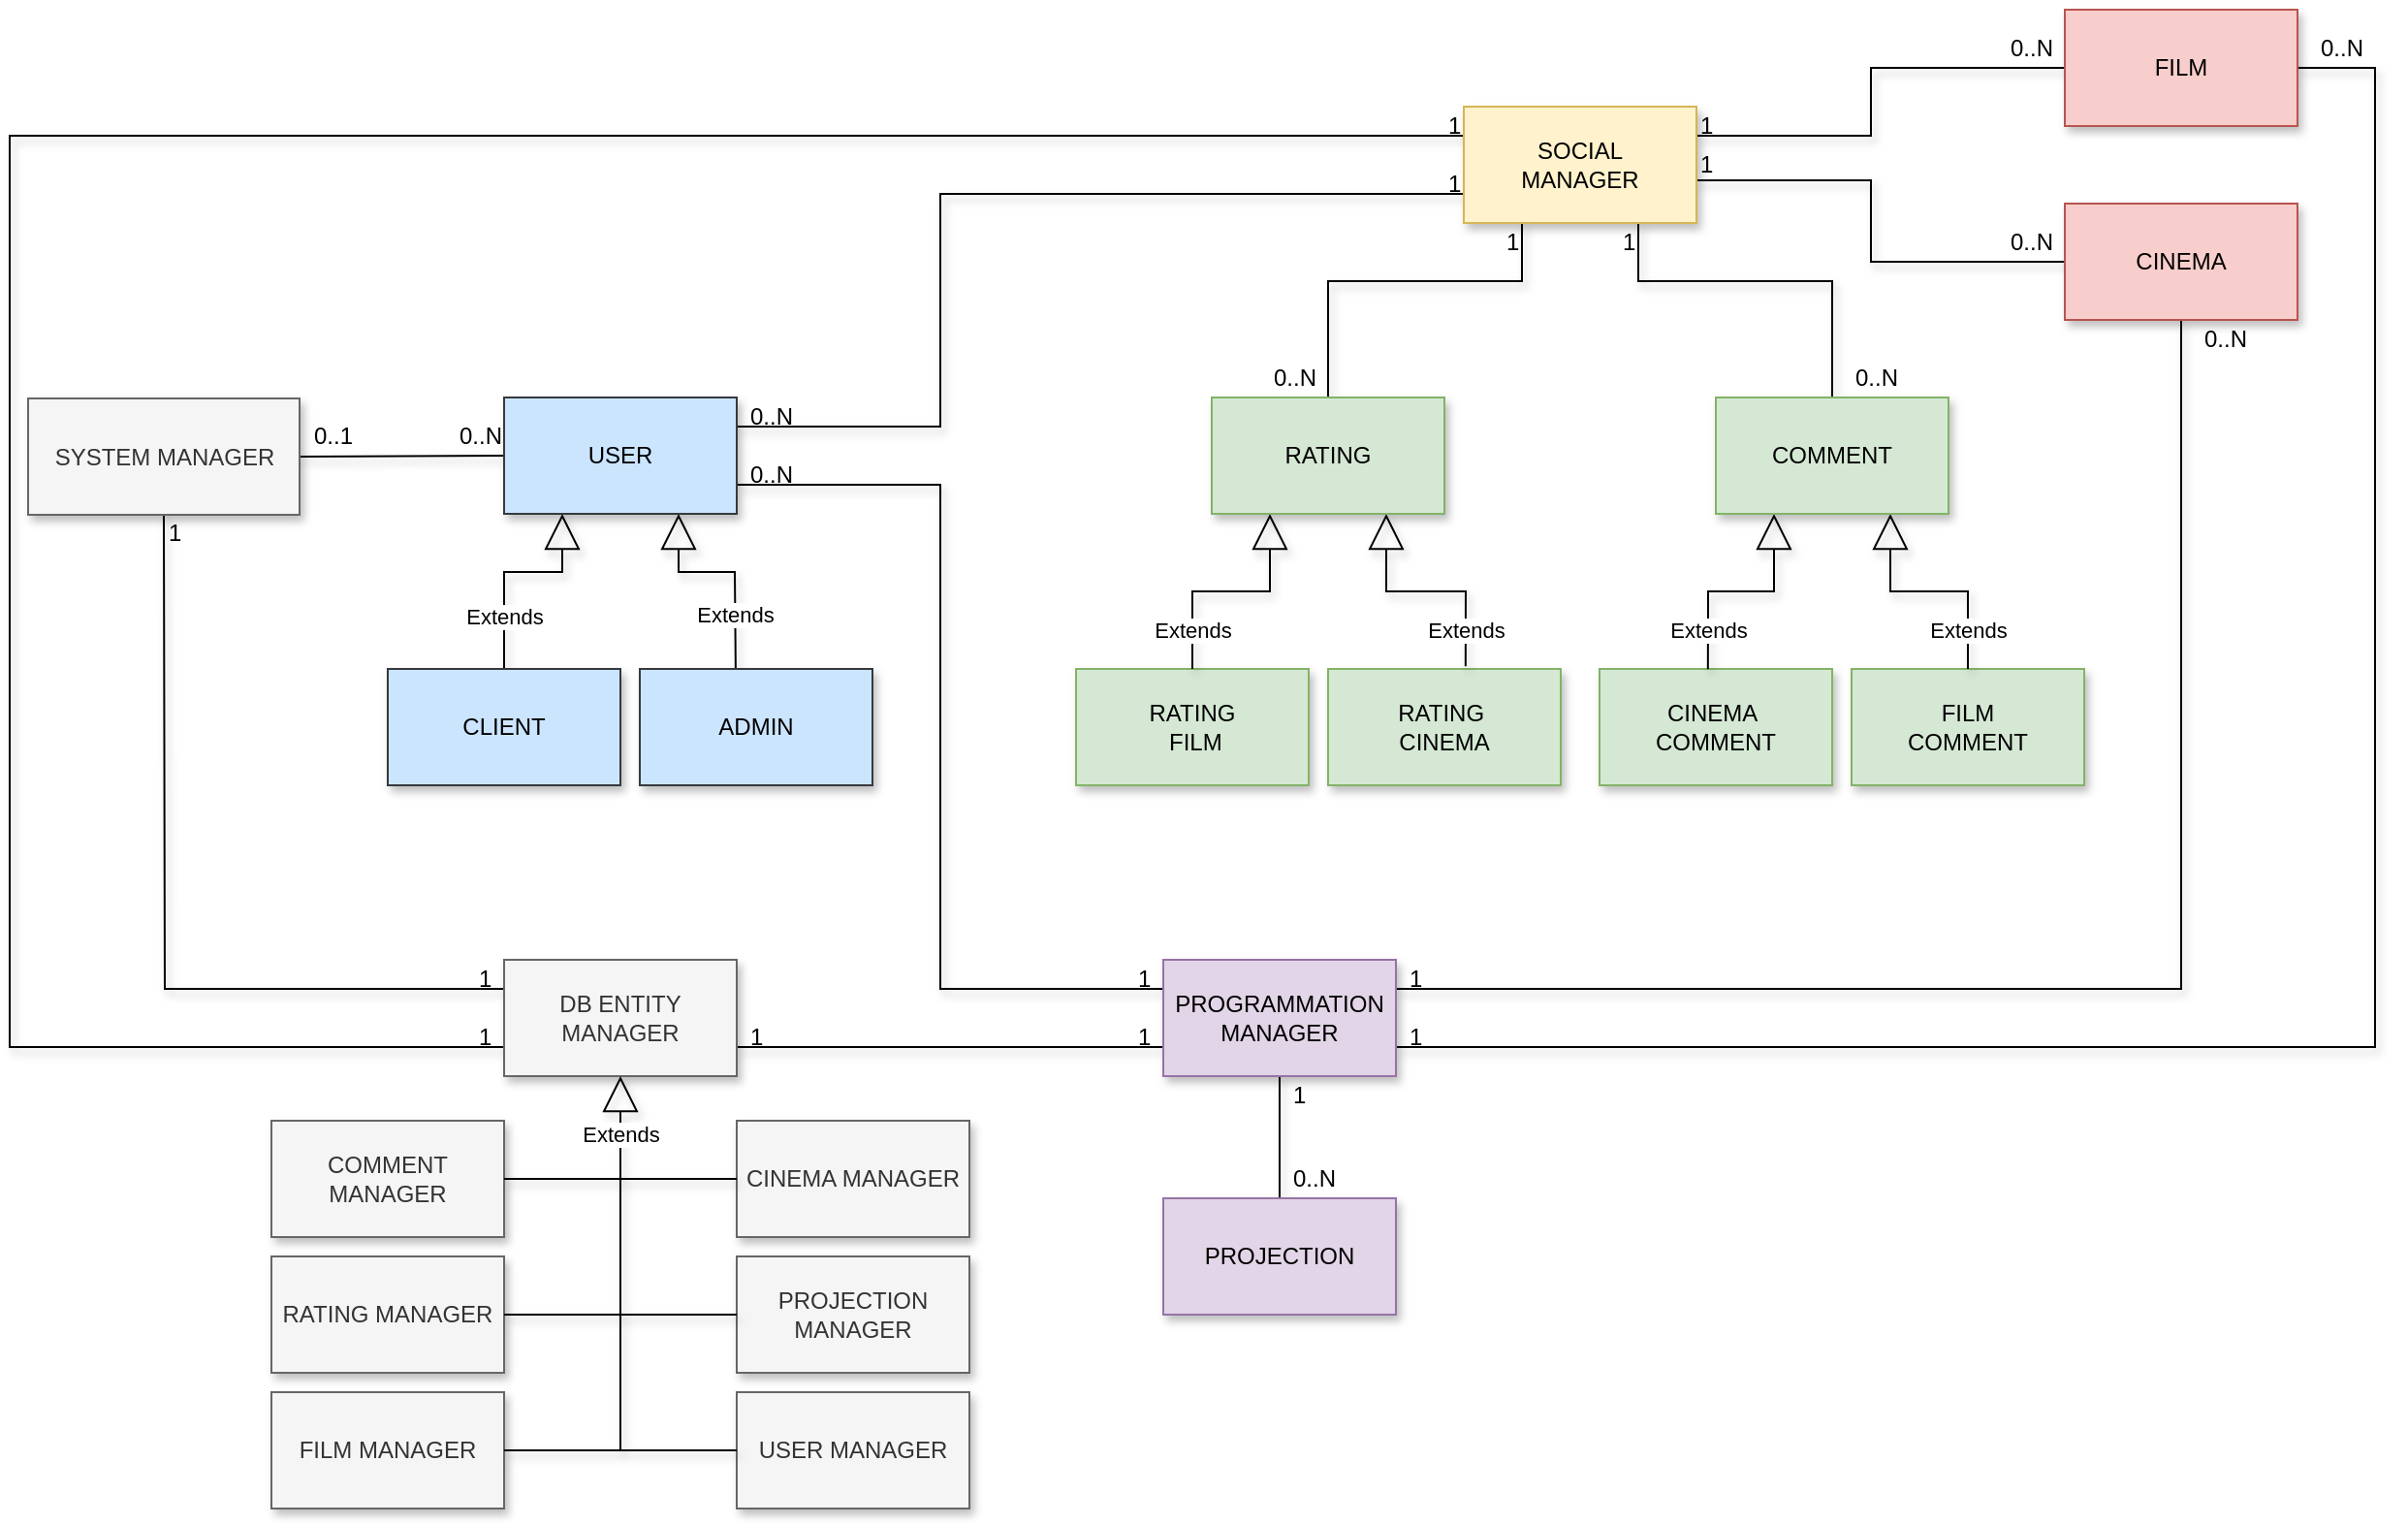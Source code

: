 <mxfile version="12.1.0" type="device" pages="1"><diagram id="Bxf1iPgv2D-pFVaHU1Q9" name="Pagina-1"><mxGraphModel dx="2031" dy="897" grid="1" gridSize="10" guides="1" tooltips="1" connect="1" arrows="1" fold="1" page="1" pageScale="1" pageWidth="827" pageHeight="1169" math="0" shadow="0"><root><mxCell id="0"/><mxCell id="1" parent="0"/><mxCell id="x7nz9GGV9tn5JTqJILxh-5" value="FILM &lt;br&gt;COMMENT" style="rounded=0;whiteSpace=wrap;html=1;fillColor=#d5e8d4;strokeColor=#82b366;shadow=1;" parent="1" vertex="1"><mxGeometry x="870" y="640" width="120" height="60" as="geometry"/></mxCell><mxCell id="x7nz9GGV9tn5JTqJILxh-6" value="CINEMA&amp;nbsp;&lt;br&gt;COMMENT" style="rounded=0;whiteSpace=wrap;html=1;fillColor=#d5e8d4;strokeColor=#82b366;shadow=1;" parent="1" vertex="1"><mxGeometry x="740" y="640" width="120" height="60" as="geometry"/></mxCell><mxCell id="x7nz9GGV9tn5JTqJILxh-8" value="RATING&amp;nbsp;&lt;br&gt;CINEMA" style="rounded=0;whiteSpace=wrap;html=1;fillColor=#d5e8d4;strokeColor=#82b366;shadow=1;" parent="1" vertex="1"><mxGeometry x="600" y="640" width="120" height="60" as="geometry"/></mxCell><mxCell id="x7nz9GGV9tn5JTqJILxh-9" value="RATING&lt;br&gt;&amp;nbsp;FILM" style="rounded=0;whiteSpace=wrap;html=1;fillColor=#d5e8d4;strokeColor=#82b366;shadow=1;" parent="1" vertex="1"><mxGeometry x="470" y="640" width="120" height="60" as="geometry"/></mxCell><mxCell id="x7nz9GGV9tn5JTqJILxh-17" value="" style="endArrow=none;html=1;exitX=1;exitY=0.5;exitDx=0;exitDy=0;entryX=0;entryY=0.5;entryDx=0;entryDy=0;shadow=1;rounded=0;" parent="1" source="x7nz9GGV9tn5JTqJILxh-16" target="x7nz9GGV9tn5JTqJILxh-15" edge="1"><mxGeometry width="50" height="50" relative="1" as="geometry"><mxPoint x="190" y="470" as="sourcePoint"/><mxPoint x="140" y="450" as="targetPoint"/></mxGeometry></mxCell><mxCell id="x7nz9GGV9tn5JTqJILxh-18" value="" style="endArrow=none;html=1;entryX=0;entryY=0.75;entryDx=0;entryDy=0;exitX=1;exitY=0.25;exitDx=0;exitDy=0;shadow=1;rounded=0;" parent="1" source="x7nz9GGV9tn5JTqJILxh-15" target="x7nz9GGV9tn5JTqJILxh-12" edge="1"><mxGeometry width="50" height="50" relative="1" as="geometry"><mxPoint x="40" y="640" as="sourcePoint"/><mxPoint x="90" y="590" as="targetPoint"/><Array as="points"><mxPoint x="400" y="515"/><mxPoint x="400" y="395"/></Array></mxGeometry></mxCell><mxCell id="x7nz9GGV9tn5JTqJILxh-19" value="Extends" style="endArrow=block;endSize=16;endFill=0;html=1;exitX=0.5;exitY=0;exitDx=0;exitDy=0;entryX=0.25;entryY=1;entryDx=0;entryDy=0;shadow=1;rounded=0;" parent="1" source="x7nz9GGV9tn5JTqJILxh-14" target="x7nz9GGV9tn5JTqJILxh-15" edge="1"><mxGeometry x="-0.5" width="160" relative="1" as="geometry"><mxPoint x="245" y="810" as="sourcePoint"/><mxPoint x="186" y="552" as="targetPoint"/><Array as="points"><mxPoint x="175" y="590"/><mxPoint x="205" y="590"/></Array><mxPoint as="offset"/></mxGeometry></mxCell><mxCell id="x7nz9GGV9tn5JTqJILxh-20" value="Extends" style="endArrow=block;endSize=16;endFill=0;html=1;entryX=0.75;entryY=1;entryDx=0;entryDy=0;exitX=0.412;exitY=0.006;exitDx=0;exitDy=0;exitPerimeter=0;shadow=1;rounded=0;" parent="1" source="x7nz9GGV9tn5JTqJILxh-13" target="x7nz9GGV9tn5JTqJILxh-15" edge="1"><mxGeometry x="-0.491" width="160" relative="1" as="geometry"><mxPoint x="255" y="820" as="sourcePoint"/><mxPoint x="415" y="820" as="targetPoint"/><Array as="points"><mxPoint x="294" y="590"/><mxPoint x="265" y="590"/></Array><mxPoint as="offset"/></mxGeometry></mxCell><mxCell id="x7nz9GGV9tn5JTqJILxh-21" value="Extends" style="endArrow=block;endSize=16;endFill=0;html=1;entryX=0.25;entryY=1;entryDx=0;entryDy=0;exitX=0.5;exitY=0;exitDx=0;exitDy=0;shadow=1;rounded=0;" parent="1" source="x7nz9GGV9tn5JTqJILxh-9" target="x7nz9GGV9tn5JTqJILxh-11" edge="1"><mxGeometry x="-0.667" width="160" relative="1" as="geometry"><mxPoint x="500" y="650" as="sourcePoint"/><mxPoint x="360" y="690" as="targetPoint"/><Array as="points"><mxPoint x="530" y="600"/><mxPoint x="570" y="600"/></Array><mxPoint as="offset"/></mxGeometry></mxCell><mxCell id="x7nz9GGV9tn5JTqJILxh-22" value="Extends" style="endArrow=block;endSize=16;endFill=0;html=1;entryX=0.75;entryY=1;entryDx=0;entryDy=0;exitX=0.591;exitY=-0.022;exitDx=0;exitDy=0;exitPerimeter=0;shadow=1;rounded=0;" parent="1" source="x7nz9GGV9tn5JTqJILxh-8" target="x7nz9GGV9tn5JTqJILxh-11" edge="1"><mxGeometry x="-0.688" width="160" relative="1" as="geometry"><mxPoint x="660" y="640" as="sourcePoint"/><mxPoint x="370" y="700" as="targetPoint"/><Array as="points"><mxPoint x="671" y="600"/><mxPoint x="630" y="600"/></Array><mxPoint as="offset"/></mxGeometry></mxCell><mxCell id="x7nz9GGV9tn5JTqJILxh-23" value="Extends" style="endArrow=block;endSize=16;endFill=0;html=1;exitX=0.466;exitY=0.003;exitDx=0;exitDy=0;exitPerimeter=0;shadow=1;rounded=0;entryX=0.25;entryY=1;entryDx=0;entryDy=0;" parent="1" source="x7nz9GGV9tn5JTqJILxh-6" target="x7nz9GGV9tn5JTqJILxh-10" edge="1"><mxGeometry x="-0.645" width="160" relative="1" as="geometry"><mxPoint x="710" y="670" as="sourcePoint"/><mxPoint x="786" y="540" as="targetPoint"/><Array as="points"><mxPoint x="796" y="600"/><mxPoint x="830" y="600"/></Array><mxPoint as="offset"/></mxGeometry></mxCell><mxCell id="x7nz9GGV9tn5JTqJILxh-24" value="Extends" style="endArrow=block;endSize=16;endFill=0;html=1;entryX=0.75;entryY=1;entryDx=0;entryDy=0;exitX=0.5;exitY=0;exitDx=0;exitDy=0;shadow=1;rounded=0;" parent="1" source="x7nz9GGV9tn5JTqJILxh-5" target="x7nz9GGV9tn5JTqJILxh-10" edge="1"><mxGeometry x="-0.665" width="160" relative="1" as="geometry"><mxPoint x="810" y="660" as="sourcePoint"/><mxPoint x="390" y="720" as="targetPoint"/><Array as="points"><mxPoint x="930" y="600"/><mxPoint x="890" y="600"/></Array><mxPoint as="offset"/></mxGeometry></mxCell><mxCell id="x7nz9GGV9tn5JTqJILxh-25" value="" style="endArrow=none;html=1;entryX=0;entryY=0.5;entryDx=0;entryDy=0;exitX=1;exitY=0.25;exitDx=0;exitDy=0;shadow=1;rounded=0;" parent="1" source="x7nz9GGV9tn5JTqJILxh-12" target="x7nz9GGV9tn5JTqJILxh-4" edge="1"><mxGeometry width="50" height="50" relative="1" as="geometry"><mxPoint x="50" y="650" as="sourcePoint"/><mxPoint x="100" y="600" as="targetPoint"/><Array as="points"><mxPoint x="800" y="365"/><mxPoint x="880" y="365"/><mxPoint x="880" y="330"/></Array></mxGeometry></mxCell><mxCell id="x7nz9GGV9tn5JTqJILxh-26" value="" style="endArrow=none;html=1;entryX=0.25;entryY=1;entryDx=0;entryDy=0;shadow=1;rounded=0;exitX=0.5;exitY=0;exitDx=0;exitDy=0;" parent="1" source="x7nz9GGV9tn5JTqJILxh-11" target="x7nz9GGV9tn5JTqJILxh-12" edge="1"><mxGeometry width="50" height="50" relative="1" as="geometry"><mxPoint x="630" y="480" as="sourcePoint"/><mxPoint x="110" y="610" as="targetPoint"/><Array as="points"><mxPoint x="600" y="440"/><mxPoint x="700" y="440"/></Array></mxGeometry></mxCell><mxCell id="x7nz9GGV9tn5JTqJILxh-27" value="" style="endArrow=none;html=1;exitX=0.5;exitY=0;exitDx=0;exitDy=0;entryX=0.75;entryY=1;entryDx=0;entryDy=0;shadow=1;rounded=0;" parent="1" source="x7nz9GGV9tn5JTqJILxh-10" target="x7nz9GGV9tn5JTqJILxh-12" edge="1"><mxGeometry width="50" height="50" relative="1" as="geometry"><mxPoint x="70" y="670" as="sourcePoint"/><mxPoint x="120" y="620" as="targetPoint"/><Array as="points"><mxPoint x="860" y="440"/><mxPoint x="760" y="440"/></Array></mxGeometry></mxCell><mxCell id="x7nz9GGV9tn5JTqJILxh-28" value="" style="endArrow=none;html=1;entryX=0.5;entryY=1;entryDx=0;entryDy=0;shadow=1;rounded=0;exitX=0;exitY=0.25;exitDx=0;exitDy=0;" parent="1" source="x7nz9GGV9tn5JTqJILxh-40" target="x7nz9GGV9tn5JTqJILxh-16" edge="1"><mxGeometry width="50" height="50" relative="1" as="geometry"><mxPoint x="240" y="820" as="sourcePoint"/><mxPoint x="130" y="630" as="targetPoint"/><Array as="points"><mxPoint y="805"/></Array></mxGeometry></mxCell><mxCell id="x7nz9GGV9tn5JTqJILxh-30" value="" style="endArrow=none;html=1;shadow=1;rounded=0;exitX=0;exitY=0.75;exitDx=0;exitDy=0;entryX=0;entryY=0.25;entryDx=0;entryDy=0;" parent="1" source="x7nz9GGV9tn5JTqJILxh-40" target="x7nz9GGV9tn5JTqJILxh-12" edge="1"><mxGeometry width="50" height="50" relative="1" as="geometry"><mxPoint x="200" y="830" as="sourcePoint"/><mxPoint x="520" y="360" as="targetPoint"/><Array as="points"><mxPoint x="-80" y="835"/><mxPoint x="-80" y="365"/></Array></mxGeometry></mxCell><mxCell id="x7nz9GGV9tn5JTqJILxh-31" value="" style="endArrow=none;html=1;entryX=1;entryY=0.75;entryDx=0;entryDy=0;shadow=1;rounded=0;" parent="1" target="x7nz9GGV9tn5JTqJILxh-15" edge="1"><mxGeometry width="50" height="50" relative="1" as="geometry"><mxPoint x="515" y="805" as="sourcePoint"/><mxPoint x="160" y="660" as="targetPoint"/><Array as="points"><mxPoint x="400" y="805"/><mxPoint x="400" y="545"/></Array></mxGeometry></mxCell><mxCell id="x7nz9GGV9tn5JTqJILxh-32" value="" style="endArrow=none;html=1;exitX=0;exitY=0.75;exitDx=0;exitDy=0;entryX=1;entryY=0.75;entryDx=0;entryDy=0;shadow=1;rounded=0;" parent="1" source="x7nz9GGV9tn5JTqJILxh-2" target="x7nz9GGV9tn5JTqJILxh-40" edge="1"><mxGeometry width="50" height="50" relative="1" as="geometry"><mxPoint x="120" y="720" as="sourcePoint"/><mxPoint x="170" y="670" as="targetPoint"/><Array as="points"/></mxGeometry></mxCell><mxCell id="x7nz9GGV9tn5JTqJILxh-33" value="" style="endArrow=none;html=1;entryX=0.5;entryY=1;entryDx=0;entryDy=0;exitX=0.5;exitY=0;exitDx=0;exitDy=0;shadow=1;" parent="1" source="x7nz9GGV9tn5JTqJILxh-1" target="x7nz9GGV9tn5JTqJILxh-2" edge="1"><mxGeometry width="50" height="50" relative="1" as="geometry"><mxPoint x="130" y="730" as="sourcePoint"/><mxPoint x="180" y="680" as="targetPoint"/></mxGeometry></mxCell><mxCell id="x7nz9GGV9tn5JTqJILxh-34" value="" style="endArrow=none;html=1;entryX=1;entryY=0.75;entryDx=0;entryDy=0;exitX=1;exitY=0.5;exitDx=0;exitDy=0;shadow=1;rounded=0;" parent="1" source="x7nz9GGV9tn5JTqJILxh-4" target="x7nz9GGV9tn5JTqJILxh-2" edge="1"><mxGeometry width="50" height="50" relative="1" as="geometry"><mxPoint x="140" y="740" as="sourcePoint"/><mxPoint x="190" y="690" as="targetPoint"/><Array as="points"><mxPoint x="1140" y="330"/><mxPoint x="1140" y="835"/></Array></mxGeometry></mxCell><mxCell id="x7nz9GGV9tn5JTqJILxh-35" value="" style="endArrow=none;html=1;entryX=1;entryY=0.25;entryDx=0;entryDy=0;exitX=0.5;exitY=1;exitDx=0;exitDy=0;shadow=1;rounded=0;" parent="1" source="x7nz9GGV9tn5JTqJILxh-3" target="x7nz9GGV9tn5JTqJILxh-2" edge="1"><mxGeometry width="50" height="50" relative="1" as="geometry"><mxPoint x="1030" y="811" as="sourcePoint"/><mxPoint x="200" y="700" as="targetPoint"/><Array as="points"><mxPoint x="1040" y="805"/></Array></mxGeometry></mxCell><mxCell id="x7nz9GGV9tn5JTqJILxh-36" value="" style="endArrow=none;html=1;entryX=0.992;entryY=0.633;entryDx=0;entryDy=0;entryPerimeter=0;exitX=0;exitY=0.5;exitDx=0;exitDy=0;shadow=1;rounded=0;" parent="1" source="x7nz9GGV9tn5JTqJILxh-3" target="x7nz9GGV9tn5JTqJILxh-12" edge="1"><mxGeometry width="50" height="50" relative="1" as="geometry"><mxPoint x="160" y="760" as="sourcePoint"/><mxPoint x="210" y="710" as="targetPoint"/><Array as="points"><mxPoint x="880" y="430"/><mxPoint x="880" y="388"/><mxPoint x="830" y="388"/></Array></mxGeometry></mxCell><mxCell id="x7nz9GGV9tn5JTqJILxh-41" value="1" style="text;html=1;resizable=0;points=[];autosize=1;align=left;verticalAlign=top;spacingTop=-4;shadow=1;" parent="1" vertex="1"><mxGeometry x="790.069" y="370" width="20" height="20" as="geometry"/></mxCell><mxCell id="x7nz9GGV9tn5JTqJILxh-42" value="1" style="text;html=1;resizable=0;points=[];autosize=1;align=left;verticalAlign=top;spacingTop=-4;shadow=1;" parent="1" vertex="1"><mxGeometry x="660.069" y="380" width="20" height="20" as="geometry"/></mxCell><mxCell id="x7nz9GGV9tn5JTqJILxh-43" value="1" style="text;html=1;resizable=0;points=[];autosize=1;align=left;verticalAlign=top;spacingTop=-4;shadow=1;" parent="1" vertex="1"><mxGeometry x="660.069" y="350" width="20" height="20" as="geometry"/></mxCell><mxCell id="x7nz9GGV9tn5JTqJILxh-44" value="1" style="text;html=1;resizable=0;points=[];autosize=1;align=left;verticalAlign=top;spacingTop=-4;shadow=1;" parent="1" vertex="1"><mxGeometry x="690.069" y="410" width="20" height="20" as="geometry"/></mxCell><mxCell id="x7nz9GGV9tn5JTqJILxh-45" value="1" style="text;html=1;resizable=0;points=[];autosize=1;align=left;verticalAlign=top;spacingTop=-4;shadow=1;" parent="1" vertex="1"><mxGeometry x="750.069" y="410" width="20" height="20" as="geometry"/></mxCell><mxCell id="x7nz9GGV9tn5JTqJILxh-46" value="1" style="text;html=1;resizable=0;points=[];autosize=1;align=left;verticalAlign=top;spacingTop=-4;shadow=1;" parent="1" vertex="1"><mxGeometry x="790.069" y="350" width="20" height="20" as="geometry"/></mxCell><mxCell id="x7nz9GGV9tn5JTqJILxh-47" value="1" style="text;html=1;resizable=0;points=[];autosize=1;align=left;verticalAlign=top;spacingTop=-4;shadow=1;" parent="1" vertex="1"><mxGeometry x="499.929" y="790" width="20" height="20" as="geometry"/></mxCell><mxCell id="x7nz9GGV9tn5JTqJILxh-48" value="1" style="text;html=1;resizable=0;points=[];autosize=1;align=left;verticalAlign=top;spacingTop=-4;shadow=1;" parent="1" vertex="1"><mxGeometry x="499.929" y="820" width="20" height="20" as="geometry"/></mxCell><mxCell id="x7nz9GGV9tn5JTqJILxh-49" value="1" style="text;html=1;resizable=0;points=[];autosize=1;align=left;verticalAlign=top;spacingTop=-4;shadow=1;" parent="1" vertex="1"><mxGeometry x="579.929" y="850" width="20" height="20" as="geometry"/></mxCell><mxCell id="x7nz9GGV9tn5JTqJILxh-50" value="1" style="text;html=1;resizable=0;points=[];autosize=1;align=left;verticalAlign=top;spacingTop=-4;shadow=1;" parent="1" vertex="1"><mxGeometry x="639.929" y="820" width="20" height="20" as="geometry"/></mxCell><mxCell id="x7nz9GGV9tn5JTqJILxh-51" value="1" style="text;html=1;resizable=0;points=[];autosize=1;align=left;verticalAlign=top;spacingTop=-4;shadow=1;" parent="1" vertex="1"><mxGeometry x="639.929" y="790" width="20" height="20" as="geometry"/></mxCell><mxCell id="x7nz9GGV9tn5JTqJILxh-52" value="1" style="text;html=1;resizable=0;points=[];autosize=1;align=left;verticalAlign=top;spacingTop=-4;shadow=1;" parent="1" vertex="1"><mxGeometry x="160.143" y="820" width="20" height="20" as="geometry"/></mxCell><mxCell id="x7nz9GGV9tn5JTqJILxh-53" value="1" style="text;html=1;resizable=0;points=[];autosize=1;align=left;verticalAlign=top;spacingTop=-4;shadow=1;" parent="1" vertex="1"><mxGeometry x="160.143" y="790" width="20" height="20" as="geometry"/></mxCell><mxCell id="x7nz9GGV9tn5JTqJILxh-54" value="1" style="text;html=1;resizable=0;points=[];autosize=1;align=left;verticalAlign=top;spacingTop=-4;shadow=1;" parent="1" vertex="1"><mxGeometry x="300.143" y="820" width="20" height="20" as="geometry"/></mxCell><mxCell id="x7nz9GGV9tn5JTqJILxh-55" value="1" style="text;html=1;resizable=0;points=[];autosize=1;align=left;verticalAlign=top;spacingTop=-4;shadow=1;" parent="1" vertex="1"><mxGeometry y="560" width="20" height="20" as="geometry"/></mxCell><mxCell id="x7nz9GGV9tn5JTqJILxh-56" value="0..1" style="text;html=1;resizable=0;points=[];autosize=1;align=left;verticalAlign=top;spacingTop=-4;shadow=1;" parent="1" vertex="1"><mxGeometry x="75" y="510.2" width="40" height="20" as="geometry"/></mxCell><mxCell id="x7nz9GGV9tn5JTqJILxh-59" value="0..N" style="text;html=1;resizable=0;points=[];autosize=1;align=left;verticalAlign=top;spacingTop=-4;shadow=1;" parent="1" vertex="1"><mxGeometry x="950" y="309.833" width="40" height="20" as="geometry"/></mxCell><mxCell id="x7nz9GGV9tn5JTqJILxh-60" value="0..N" style="text;html=1;resizable=0;points=[];autosize=1;align=left;verticalAlign=top;spacingTop=-4;shadow=1;" parent="1" vertex="1"><mxGeometry x="580" y="892.833" width="40" height="20" as="geometry"/></mxCell><mxCell id="x7nz9GGV9tn5JTqJILxh-61" value="0..N" style="text;html=1;resizable=0;points=[];autosize=1;align=left;verticalAlign=top;spacingTop=-4;shadow=1;" parent="1" vertex="1"><mxGeometry x="570.214" y="480.333" width="40" height="20" as="geometry"/></mxCell><mxCell id="x7nz9GGV9tn5JTqJILxh-62" value="0..N" style="text;html=1;resizable=0;points=[];autosize=1;align=left;verticalAlign=top;spacingTop=-4;shadow=1;" parent="1" vertex="1"><mxGeometry x="870.214" y="479.833" width="40" height="20" as="geometry"/></mxCell><mxCell id="x7nz9GGV9tn5JTqJILxh-63" value="0..N" style="text;html=1;resizable=0;points=[];autosize=1;align=left;verticalAlign=top;spacingTop=-4;shadow=1;" parent="1" vertex="1"><mxGeometry x="300" y="529.833" width="40" height="20" as="geometry"/></mxCell><mxCell id="x7nz9GGV9tn5JTqJILxh-64" value="0..N" style="text;html=1;resizable=0;points=[];autosize=1;align=left;verticalAlign=top;spacingTop=-4;shadow=1;" parent="1" vertex="1"><mxGeometry x="300" y="499.833" width="40" height="20" as="geometry"/></mxCell><mxCell id="x7nz9GGV9tn5JTqJILxh-65" value="0..N" style="text;html=1;resizable=0;points=[];autosize=1;align=left;verticalAlign=top;spacingTop=-4;shadow=1;" parent="1" vertex="1"><mxGeometry x="150" y="509.833" width="40" height="20" as="geometry"/></mxCell><mxCell id="x7nz9GGV9tn5JTqJILxh-68" value="0..N" style="text;html=1;resizable=0;points=[];autosize=1;align=left;verticalAlign=top;spacingTop=-4;shadow=1;" parent="1" vertex="1"><mxGeometry x="1110" y="309.833" width="40" height="20" as="geometry"/></mxCell><mxCell id="x7nz9GGV9tn5JTqJILxh-69" value="0..N" style="text;html=1;resizable=0;points=[];autosize=1;align=left;verticalAlign=top;spacingTop=-4;shadow=1;" parent="1" vertex="1"><mxGeometry x="950" y="409.833" width="40" height="20" as="geometry"/></mxCell><mxCell id="x7nz9GGV9tn5JTqJILxh-70" value="0..N" style="text;html=1;resizable=0;points=[];autosize=1;align=left;verticalAlign=top;spacingTop=-4;shadow=1;" parent="1" vertex="1"><mxGeometry x="1050" y="460.333" width="40" height="20" as="geometry"/></mxCell><mxCell id="x7nz9GGV9tn5JTqJILxh-1" value="PROJECTION" style="rounded=0;whiteSpace=wrap;html=1;fillColor=#e1d5e7;strokeColor=#9673a6;shadow=1;" parent="1" vertex="1"><mxGeometry x="515" y="913" width="120" height="60" as="geometry"/></mxCell><mxCell id="x7nz9GGV9tn5JTqJILxh-2" value="PROGRAMMATION&lt;br&gt;MANAGER" style="rounded=0;whiteSpace=wrap;html=1;fillColor=#e1d5e7;strokeColor=#9673a6;shadow=1;" parent="1" vertex="1"><mxGeometry x="515" y="790" width="120" height="60" as="geometry"/></mxCell><mxCell id="x7nz9GGV9tn5JTqJILxh-3" value="CINEMA" style="rounded=0;whiteSpace=wrap;html=1;fillColor=#f8cecc;strokeColor=#b85450;shadow=1;" parent="1" vertex="1"><mxGeometry x="980" y="400" width="120" height="60" as="geometry"/></mxCell><mxCell id="x7nz9GGV9tn5JTqJILxh-4" value="FILM" style="rounded=0;whiteSpace=wrap;html=1;fillColor=#f8cecc;strokeColor=#b85450;shadow=1;" parent="1" vertex="1"><mxGeometry x="980" y="300" width="120" height="60" as="geometry"/></mxCell><mxCell id="x7nz9GGV9tn5JTqJILxh-10" value="COMMENT" style="rounded=0;whiteSpace=wrap;html=1;fillColor=#d5e8d4;strokeColor=#82b366;shadow=1;" parent="1" vertex="1"><mxGeometry x="800" y="500" width="120" height="60" as="geometry"/></mxCell><mxCell id="x7nz9GGV9tn5JTqJILxh-11" value="RATING" style="rounded=0;whiteSpace=wrap;html=1;fillColor=#d5e8d4;strokeColor=#82b366;shadow=1;" parent="1" vertex="1"><mxGeometry x="540" y="500" width="120" height="60" as="geometry"/></mxCell><mxCell id="x7nz9GGV9tn5JTqJILxh-12" value="SOCIAL&lt;br&gt;MANAGER" style="rounded=0;whiteSpace=wrap;html=1;fillColor=#fff2cc;strokeColor=#d6b656;shadow=1;" parent="1" vertex="1"><mxGeometry x="670" y="350" width="120" height="60" as="geometry"/></mxCell><mxCell id="x7nz9GGV9tn5JTqJILxh-13" value="ADMIN" style="rounded=0;whiteSpace=wrap;html=1;fillColor=#cce5ff;strokeColor=#36393d;shadow=1;" parent="1" vertex="1"><mxGeometry x="245" y="640" width="120" height="60" as="geometry"/></mxCell><mxCell id="x7nz9GGV9tn5JTqJILxh-14" value="CLIENT" style="rounded=0;whiteSpace=wrap;html=1;fillColor=#cce5ff;strokeColor=#36393d;shadow=1;" parent="1" vertex="1"><mxGeometry x="115" y="640" width="120" height="60" as="geometry"/></mxCell><mxCell id="x7nz9GGV9tn5JTqJILxh-15" value="USER" style="rounded=0;whiteSpace=wrap;html=1;fillColor=#cce5ff;strokeColor=#36393d;shadow=1;" parent="1" vertex="1"><mxGeometry x="175" y="500" width="120" height="60" as="geometry"/></mxCell><mxCell id="x7nz9GGV9tn5JTqJILxh-16" value="SYSTEM MANAGER" style="rounded=0;whiteSpace=wrap;html=1;fillColor=#f5f5f5;strokeColor=#666666;shadow=1;fontColor=#333333;" parent="1" vertex="1"><mxGeometry x="-70.5" y="500.5" width="140" height="60" as="geometry"/></mxCell><mxCell id="x7nz9GGV9tn5JTqJILxh-40" value="DB ENTITY MANAGER" style="rounded=0;whiteSpace=wrap;html=1;fillColor=#f5f5f5;strokeColor=#666666;shadow=1;fontColor=#333333;" parent="1" vertex="1"><mxGeometry x="175" y="790" width="120" height="60" as="geometry"/></mxCell><mxCell id="YRGAsAHE9AYiIbWZhrDN-1" value="USER MANAGER" style="rounded=0;whiteSpace=wrap;html=1;fillColor=#f5f5f5;strokeColor=#666666;shadow=1;fontColor=#333333;" vertex="1" parent="1"><mxGeometry x="295" y="1013" width="120" height="60" as="geometry"/></mxCell><mxCell id="YRGAsAHE9AYiIbWZhrDN-2" value="RATING MANAGER" style="rounded=0;whiteSpace=wrap;html=1;fillColor=#f5f5f5;strokeColor=#666666;shadow=1;fontColor=#333333;" vertex="1" parent="1"><mxGeometry x="55" y="943" width="120" height="60" as="geometry"/></mxCell><mxCell id="YRGAsAHE9AYiIbWZhrDN-3" value="COMMENT MANAGER" style="rounded=0;whiteSpace=wrap;html=1;fillColor=#f5f5f5;strokeColor=#666666;shadow=1;fontColor=#333333;" vertex="1" parent="1"><mxGeometry x="55" y="873" width="120" height="60" as="geometry"/></mxCell><mxCell id="YRGAsAHE9AYiIbWZhrDN-4" value="PROJECTION MANAGER" style="rounded=0;whiteSpace=wrap;html=1;fillColor=#f5f5f5;strokeColor=#666666;shadow=1;fontColor=#333333;" vertex="1" parent="1"><mxGeometry x="295" y="943" width="120" height="60" as="geometry"/></mxCell><mxCell id="YRGAsAHE9AYiIbWZhrDN-5" value="FILM MANAGER" style="rounded=0;whiteSpace=wrap;html=1;fillColor=#f5f5f5;strokeColor=#666666;shadow=1;fontColor=#333333;" vertex="1" parent="1"><mxGeometry x="55" y="1013" width="120" height="60" as="geometry"/></mxCell><mxCell id="YRGAsAHE9AYiIbWZhrDN-6" value="CINEMA MANAGER" style="rounded=0;whiteSpace=wrap;html=1;fillColor=#f5f5f5;strokeColor=#666666;shadow=1;fontColor=#333333;" vertex="1" parent="1"><mxGeometry x="295" y="873" width="120" height="60" as="geometry"/></mxCell><mxCell id="YRGAsAHE9AYiIbWZhrDN-7" value="Extends" style="endArrow=block;endSize=16;endFill=0;html=1;entryX=0.5;entryY=1;entryDx=0;entryDy=0;shadow=1;rounded=0;exitX=1;exitY=0.5;exitDx=0;exitDy=0;" edge="1" parent="1" source="YRGAsAHE9AYiIbWZhrDN-5" target="x7nz9GGV9tn5JTqJILxh-40"><mxGeometry x="0.763" width="160" relative="1" as="geometry"><mxPoint x="235" y="1040" as="sourcePoint"/><mxPoint x="275" y="570" as="targetPoint"/><Array as="points"><mxPoint x="235" y="1043"/><mxPoint x="235" y="950"/></Array><mxPoint as="offset"/></mxGeometry></mxCell><mxCell id="YRGAsAHE9AYiIbWZhrDN-8" value="" style="endArrow=none;html=1;exitX=0;exitY=0.5;exitDx=0;exitDy=0;shadow=1;" edge="1" parent="1" source="YRGAsAHE9AYiIbWZhrDN-1"><mxGeometry width="50" height="50" relative="1" as="geometry"><mxPoint x="-80" y="1150" as="sourcePoint"/><mxPoint x="235" y="1043" as="targetPoint"/></mxGeometry></mxCell><mxCell id="YRGAsAHE9AYiIbWZhrDN-9" value="" style="endArrow=none;html=1;exitX=0;exitY=0.5;exitDx=0;exitDy=0;shadow=1;" edge="1" parent="1" source="YRGAsAHE9AYiIbWZhrDN-4"><mxGeometry width="50" height="50" relative="1" as="geometry"><mxPoint x="295" y="980" as="sourcePoint"/><mxPoint x="235" y="973" as="targetPoint"/></mxGeometry></mxCell><mxCell id="YRGAsAHE9AYiIbWZhrDN-10" value="" style="endArrow=none;html=1;exitX=0;exitY=0.5;exitDx=0;exitDy=0;shadow=1;" edge="1" parent="1" source="YRGAsAHE9AYiIbWZhrDN-6"><mxGeometry width="50" height="50" relative="1" as="geometry"><mxPoint x="295" y="910" as="sourcePoint"/><mxPoint x="235" y="903" as="targetPoint"/></mxGeometry></mxCell><mxCell id="YRGAsAHE9AYiIbWZhrDN-11" value="" style="endArrow=none;html=1;shadow=1;entryX=1;entryY=0.5;entryDx=0;entryDy=0;" edge="1" parent="1" target="YRGAsAHE9AYiIbWZhrDN-3"><mxGeometry width="50" height="50" relative="1" as="geometry"><mxPoint x="235" y="903" as="sourcePoint"/><mxPoint x="175" y="902.5" as="targetPoint"/></mxGeometry></mxCell><mxCell id="YRGAsAHE9AYiIbWZhrDN-12" value="" style="endArrow=none;html=1;exitX=0;exitY=0.5;exitDx=0;exitDy=0;shadow=1;entryX=1;entryY=0.5;entryDx=0;entryDy=0;" edge="1" parent="1" target="YRGAsAHE9AYiIbWZhrDN-2"><mxGeometry width="50" height="50" relative="1" as="geometry"><mxPoint x="235" y="973" as="sourcePoint"/><mxPoint x="175" y="973" as="targetPoint"/></mxGeometry></mxCell></root></mxGraphModel></diagram></mxfile>